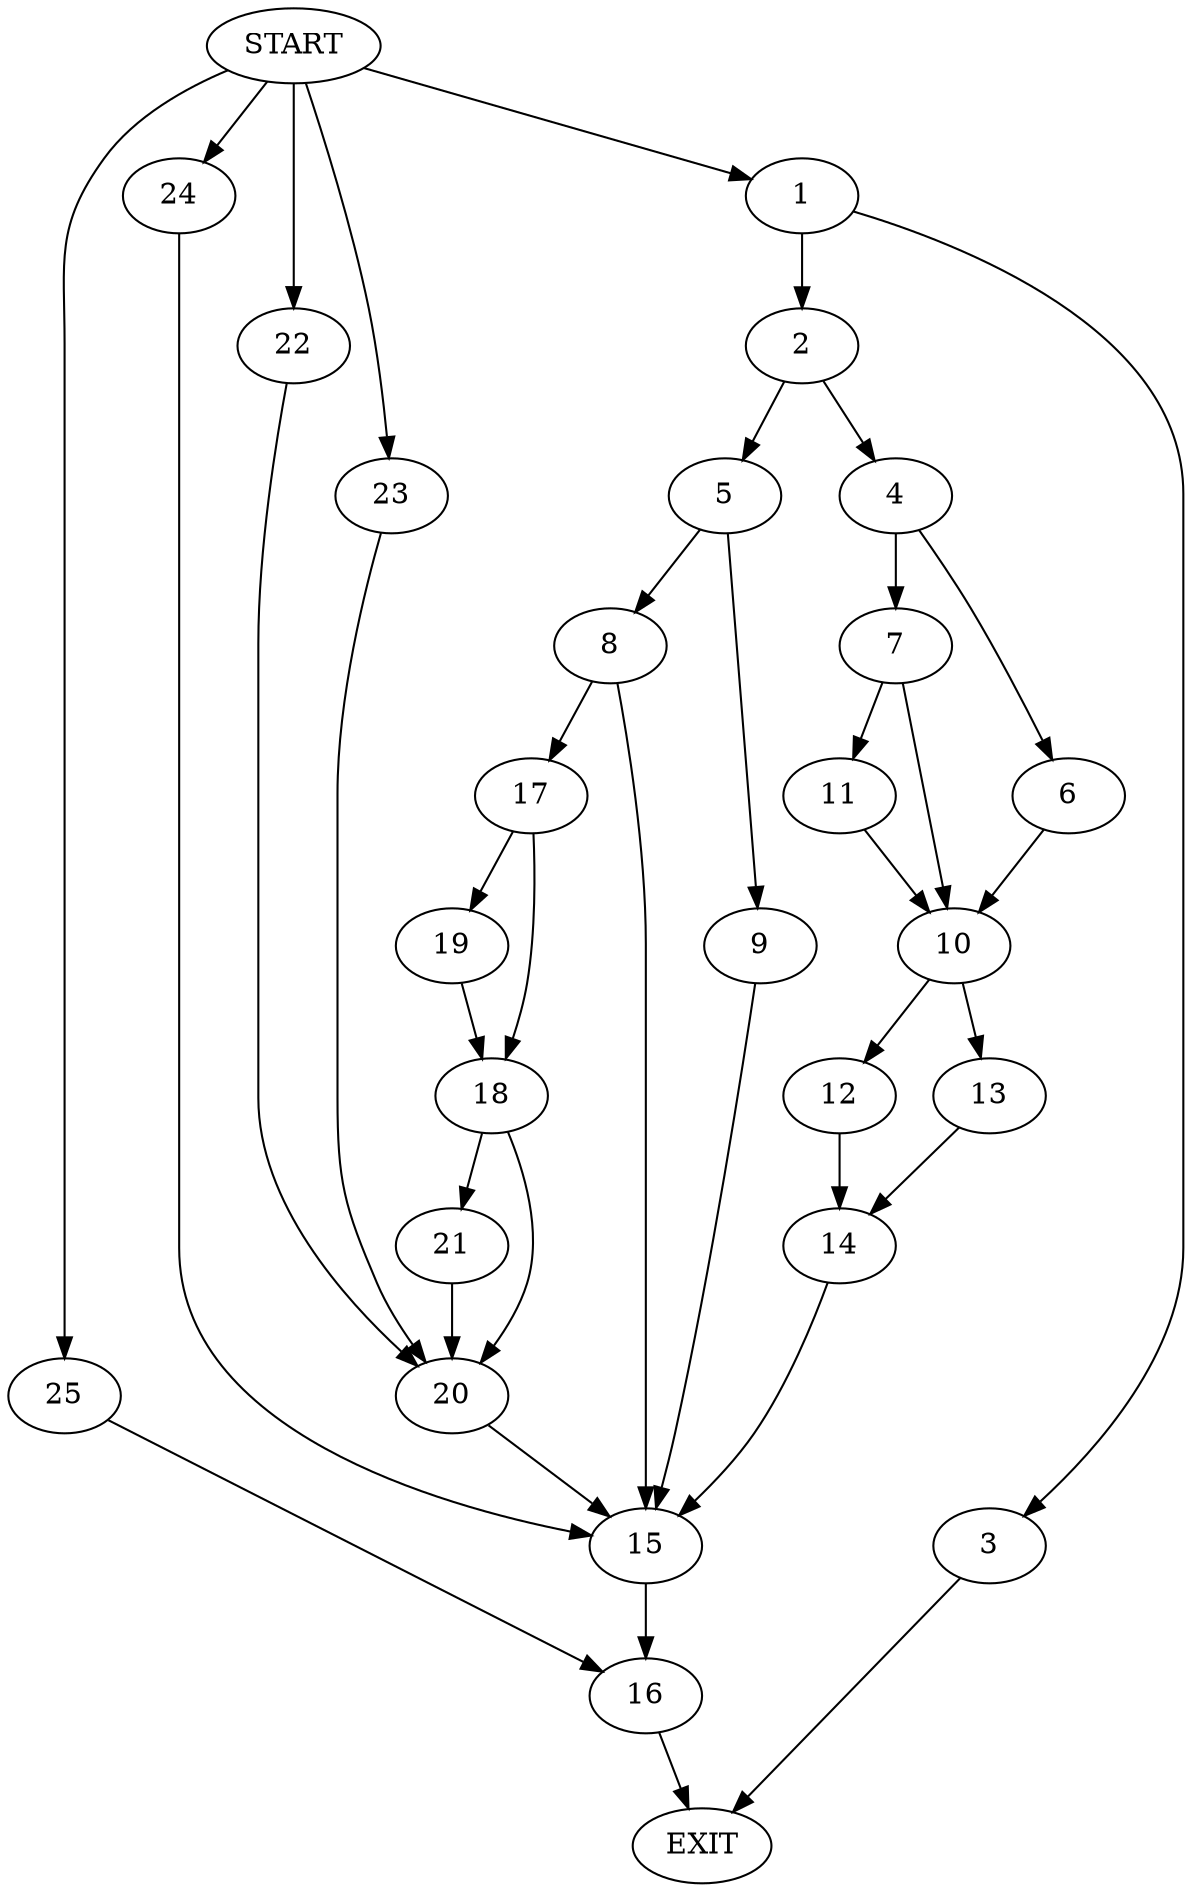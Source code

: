 digraph {
0 [label="START"]
26 [label="EXIT"]
0 -> 1
1 -> 2
1 -> 3
2 -> 4
2 -> 5
3 -> 26
4 -> 6
4 -> 7
5 -> 8
5 -> 9
6 -> 10
7 -> 11
7 -> 10
10 -> 12
10 -> 13
11 -> 10
13 -> 14
12 -> 14
14 -> 15
15 -> 16
9 -> 15
8 -> 15
8 -> 17
17 -> 18
17 -> 19
18 -> 20
18 -> 21
19 -> 18
20 -> 15
21 -> 20
0 -> 22
22 -> 20
0 -> 23
23 -> 20
0 -> 24
24 -> 15
16 -> 26
0 -> 25
25 -> 16
}

